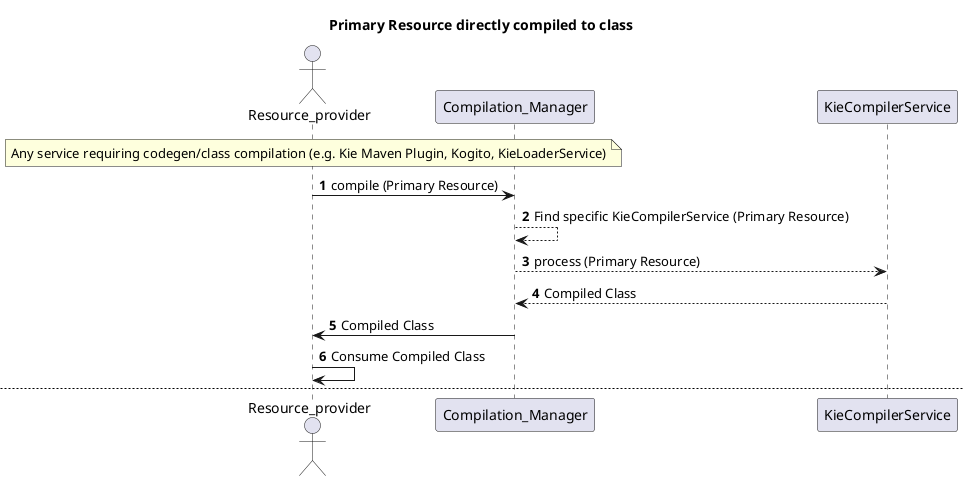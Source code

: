 @startuml
'https://plantuml.com/sequence-diagram


title Primary Resource directly compiled to class

autonumber 1
actor Resource_provider
note over Resource_provider: Any service requiring codegen/class compilation (e.g. Kie Maven Plugin, Kogito, KieLoaderService)

Resource_provider -> Compilation_Manager: compile (Primary Resource)
Compilation_Manager --> Compilation_Manager: Find specific KieCompilerService (Primary Resource)
Compilation_Manager --> KieCompilerService: process (Primary Resource)
KieCompilerService --> Compilation_Manager: Compiled Class
Compilation_Manager -> Resource_provider: Compiled Class
Resource_provider -> Resource_provider: Consume Compiled Class

newpage Primary Resource compiled to Intermediate Resource

autonumber 1
note over Resource_provider: Any service requiring codegen/class compilation (e.g. Kie Maven Plugin, Kogito, KieLoaderService)

Resource_provider -> Compilation_Manager: compile (Primary Resource)
Compilation_Manager --> Compilation_Manager: Find specific KieCompilerService (Primary Resource)
Compilation_Manager --> KieCompilerService: process (Primary Resource)
KieCompilerService --> Compilation_Manager: Intermediate Resource
Compilation_Manager --> Compilation_Manager: Find specific KieCompilerService (Intermediate Resource)
Compilation_Manager --> KieCompilerService: process (Intermediate Resource)
KieCompilerService --> Compilation_Manager: Compiled Class
Compilation_Manager -> Resource_provider: Compiled Class
Resource_provider -> Resource_provider: Consume Compiled Class

@enduml